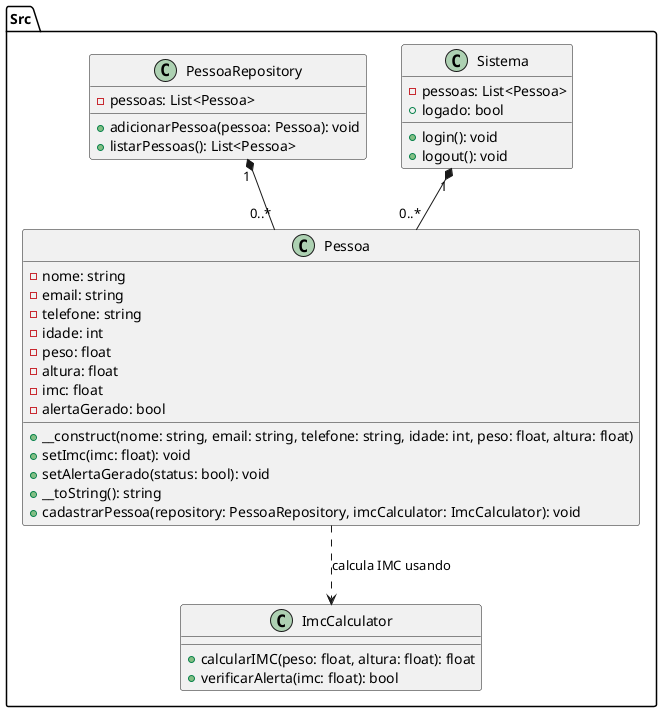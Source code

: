@startuml

namespace Src {

    class Sistema {
        - pessoas: List<Pessoa>
        + logado: bool
        + login(): void
        + logout(): void
    }

    class ImcCalculator {
        + calcularIMC(peso: float, altura: float): float
        + verificarAlerta(imc: float): bool
    }

    class Pessoa {
        - nome: string
        - email: string
        - telefone: string
        - idade: int
        - peso: float
        - altura: float
        - imc: float
        - alertaGerado: bool
        + __construct(nome: string, email: string, telefone: string, idade: int, peso: float, altura: float)
        + setImc(imc: float): void
        + setAlertaGerado(status: bool): void
        + __toString(): string
        + cadastrarPessoa(repository: PessoaRepository, imcCalculator: ImcCalculator): void
    }

    class PessoaRepository {
        - pessoas: List<Pessoa>
        + adicionarPessoa(pessoa: Pessoa): void
        + listarPessoas(): List<Pessoa>
    }

    Sistema "1" *-- "0..*" Pessoa
    PessoaRepository "1" *-- "0..*" Pessoa
    Pessoa ..> ImcCalculator : "calcula IMC usando"
}

@enduml 